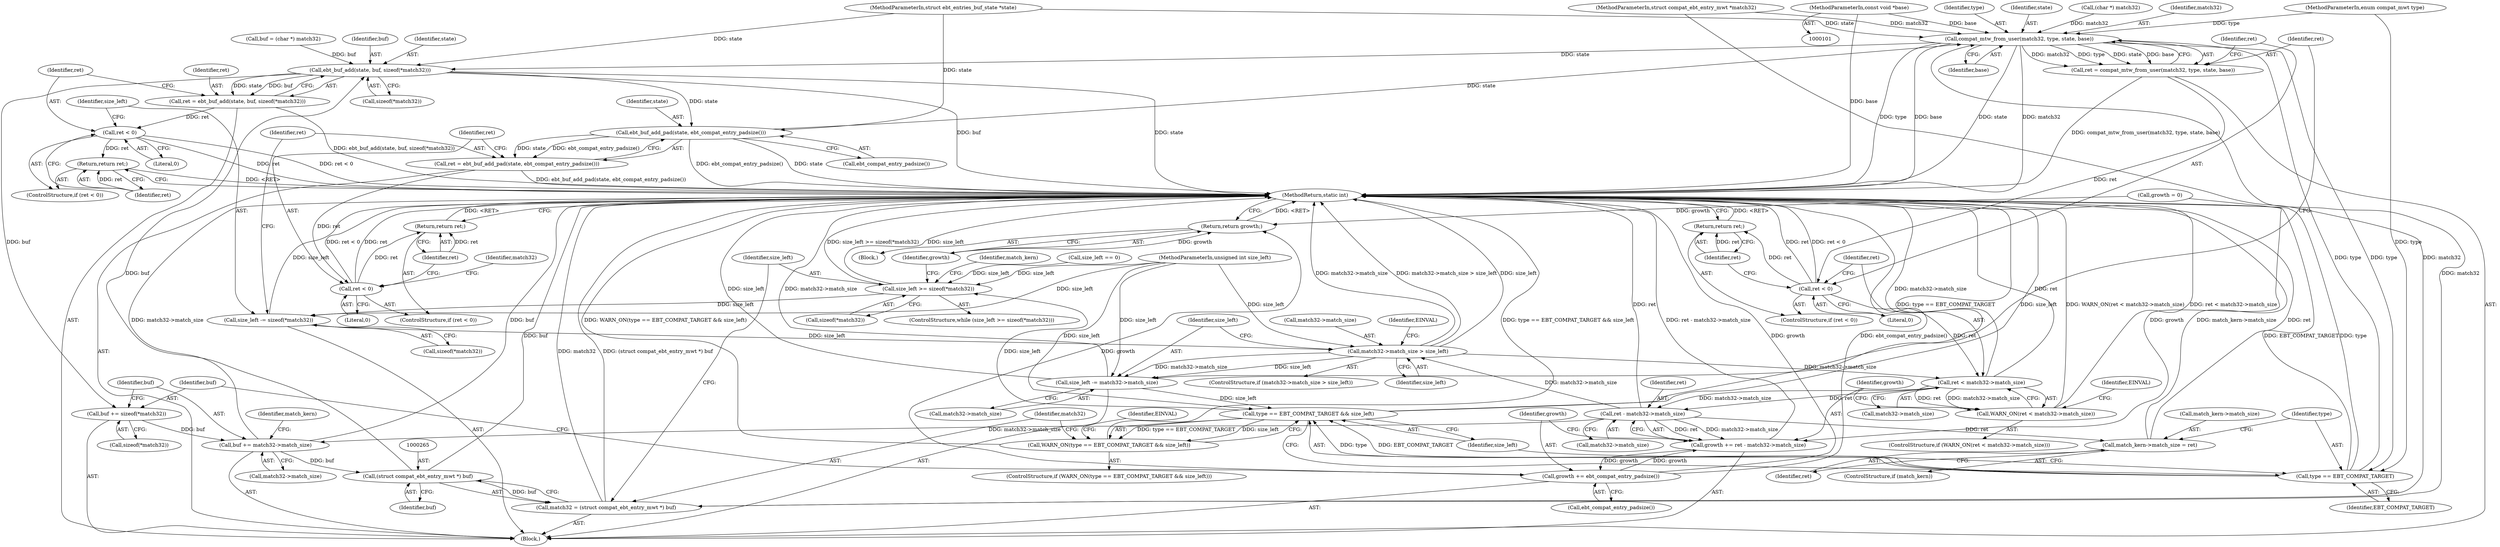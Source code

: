 digraph "0_linux_b71812168571fa55e44cdd0254471331b9c4c4c6@pointer" {
"1000106" [label="(MethodParameterIn,const void *base)"];
"1000204" [label="(Call,compat_mtw_from_user(match32, type, state, base))"];
"1000160" [label="(Call,ebt_buf_add(state, buf, sizeof(*match32)))"];
"1000158" [label="(Call,ret = ebt_buf_add(state, buf, sizeof(*match32)))"];
"1000167" [label="(Call,ret < 0)"];
"1000170" [label="(Return,return ret;)"];
"1000179" [label="(Call,ebt_buf_add_pad(state, ebt_compat_entry_padsize()))"];
"1000177" [label="(Call,ret = ebt_buf_add_pad(state, ebt_compat_entry_padsize()))"];
"1000183" [label="(Call,ret < 0)"];
"1000186" [label="(Return,return ret;)"];
"1000235" [label="(Call,buf += sizeof(*match32))"];
"1000240" [label="(Call,buf += match32->match_size)"];
"1000264" [label="(Call,(struct compat_ebt_entry_mwt *) buf)"];
"1000262" [label="(Call,match32 = (struct compat_ebt_entry_mwt *) buf)"];
"1000202" [label="(Call,ret = compat_mtw_from_user(match32, type, state, base))"];
"1000210" [label="(Call,ret < 0)"];
"1000213" [label="(Return,return ret;)"];
"1000217" [label="(Call,ret < match32->match_size)"];
"1000216" [label="(Call,WARN_ON(ret < match32->match_size))"];
"1000227" [label="(Call,ret - match32->match_size)"];
"1000189" [label="(Call,match32->match_size > size_left)"];
"1000197" [label="(Call,size_left -= match32->match_size)"];
"1000254" [label="(Call,type == EBT_COMPAT_TARGET && size_left)"];
"1000125" [label="(Call,size_left >= sizeof(*match32))"];
"1000172" [label="(Call,size_left -= sizeof(*match32))"];
"1000253" [label="(Call,WARN_ON(type == EBT_COMPAT_TARGET && size_left))"];
"1000225" [label="(Call,growth += ret - match32->match_size)"];
"1000232" [label="(Call,growth += ebt_compat_entry_padsize())"];
"1000267" [label="(Return,return growth;)"];
"1000247" [label="(Call,match_kern->match_size = ret)"];
"1000255" [label="(Call,type == EBT_COMPAT_TARGET)"];
"1000188" [label="(ControlStructure,if (match32->match_size > size_left))"];
"1000240" [label="(Call,buf += match32->match_size)"];
"1000183" [label="(Call,ret < 0)"];
"1000266" [label="(Identifier,buf)"];
"1000262" [label="(Call,match32 = (struct compat_ebt_entry_mwt *) buf)"];
"1000205" [label="(Identifier,match32)"];
"1000219" [label="(Call,match32->match_size)"];
"1000199" [label="(Call,match32->match_size)"];
"1000125" [label="(Call,size_left >= sizeof(*match32))"];
"1000186" [label="(Return,return ret;)"];
"1000235" [label="(Call,buf += sizeof(*match32))"];
"1000109" [label="(Call,growth = 0)"];
"1000105" [label="(MethodParameterIn,struct ebt_entries_buf_state *state)"];
"1000257" [label="(Identifier,EBT_COMPAT_TARGET)"];
"1000208" [label="(Identifier,base)"];
"1000119" [label="(Call,buf = (char *) match32)"];
"1000134" [label="(Identifier,match_kern)"];
"1000202" [label="(Call,ret = compat_mtw_from_user(match32, type, state, base))"];
"1000166" [label="(ControlStructure,if (ret < 0))"];
"1000227" [label="(Call,ret - match32->match_size)"];
"1000172" [label="(Call,size_left -= sizeof(*match32))"];
"1000211" [label="(Identifier,ret)"];
"1000256" [label="(Identifier,type)"];
"1000232" [label="(Call,growth += ebt_compat_entry_padsize())"];
"1000258" [label="(Identifier,size_left)"];
"1000180" [label="(Identifier,state)"];
"1000127" [label="(Call,sizeof(*match32))"];
"1000269" [label="(MethodReturn,static int)"];
"1000241" [label="(Identifier,buf)"];
"1000263" [label="(Identifier,match32)"];
"1000121" [label="(Call,(char *) match32)"];
"1000255" [label="(Call,type == EBT_COMPAT_TARGET)"];
"1000246" [label="(Identifier,match_kern)"];
"1000181" [label="(Call,ebt_compat_entry_padsize())"];
"1000185" [label="(Literal,0)"];
"1000162" [label="(Identifier,buf)"];
"1000217" [label="(Call,ret < match32->match_size)"];
"1000204" [label="(Call,compat_mtw_from_user(match32, type, state, base))"];
"1000215" [label="(ControlStructure,if (WARN_ON(ret < match32->match_size)))"];
"1000104" [label="(MethodParameterIn,enum compat_mwt type)"];
"1000171" [label="(Identifier,ret)"];
"1000267" [label="(Return,return growth;)"];
"1000163" [label="(Call,sizeof(*match32))"];
"1000177" [label="(Call,ret = ebt_buf_add_pad(state, ebt_compat_entry_padsize()))"];
"1000216" [label="(Call,WARN_ON(ret < match32->match_size))"];
"1000242" [label="(Call,match32->match_size)"];
"1000233" [label="(Identifier,growth)"];
"1000168" [label="(Identifier,ret)"];
"1000190" [label="(Call,match32->match_size)"];
"1000170" [label="(Return,return ret;)"];
"1000254" [label="(Call,type == EBT_COMPAT_TARGET && size_left)"];
"1000248" [label="(Call,match_kern->match_size)"];
"1000174" [label="(Call,sizeof(*match32))"];
"1000158" [label="(Call,ret = ebt_buf_add(state, buf, sizeof(*match32)))"];
"1000193" [label="(Identifier,size_left)"];
"1000114" [label="(Call,size_left == 0)"];
"1000178" [label="(Identifier,ret)"];
"1000124" [label="(ControlStructure,while (size_left >= sizeof(*match32)))"];
"1000261" [label="(Identifier,EINVAL)"];
"1000169" [label="(Literal,0)"];
"1000251" [label="(Identifier,ret)"];
"1000226" [label="(Identifier,growth)"];
"1000206" [label="(Identifier,type)"];
"1000203" [label="(Identifier,ret)"];
"1000236" [label="(Identifier,buf)"];
"1000210" [label="(Call,ret < 0)"];
"1000264" [label="(Call,(struct compat_ebt_entry_mwt *) buf)"];
"1000161" [label="(Identifier,state)"];
"1000253" [label="(Call,WARN_ON(type == EBT_COMPAT_TARGET && size_left))"];
"1000167" [label="(Call,ret < 0)"];
"1000268" [label="(Identifier,growth)"];
"1000245" [label="(ControlStructure,if (match_kern))"];
"1000103" [label="(MethodParameterIn,unsigned int size_left)"];
"1000197" [label="(Call,size_left -= match32->match_size)"];
"1000209" [label="(ControlStructure,if (ret < 0))"];
"1000234" [label="(Call,ebt_compat_entry_padsize())"];
"1000107" [label="(Block,)"];
"1000252" [label="(ControlStructure,if (WARN_ON(type == EBT_COMPAT_TARGET && size_left)))"];
"1000187" [label="(Identifier,ret)"];
"1000212" [label="(Literal,0)"];
"1000126" [label="(Identifier,size_left)"];
"1000159" [label="(Identifier,ret)"];
"1000184" [label="(Identifier,ret)"];
"1000218" [label="(Identifier,ret)"];
"1000207" [label="(Identifier,state)"];
"1000214" [label="(Identifier,ret)"];
"1000229" [label="(Call,match32->match_size)"];
"1000102" [label="(MethodParameterIn,struct compat_ebt_entry_mwt *match32)"];
"1000237" [label="(Call,sizeof(*match32))"];
"1000228" [label="(Identifier,ret)"];
"1000196" [label="(Identifier,EINVAL)"];
"1000189" [label="(Call,match32->match_size > size_left)"];
"1000225" [label="(Call,growth += ret - match32->match_size)"];
"1000247" [label="(Call,match_kern->match_size = ret)"];
"1000173" [label="(Identifier,size_left)"];
"1000182" [label="(ControlStructure,if (ret < 0))"];
"1000106" [label="(MethodParameterIn,const void *base)"];
"1000224" [label="(Identifier,EINVAL)"];
"1000198" [label="(Identifier,size_left)"];
"1000191" [label="(Identifier,match32)"];
"1000179" [label="(Call,ebt_buf_add_pad(state, ebt_compat_entry_padsize()))"];
"1000160" [label="(Call,ebt_buf_add(state, buf, sizeof(*match32)))"];
"1000130" [label="(Block,)"];
"1000213" [label="(Return,return ret;)"];
"1000106" -> "1000101"  [label="AST: "];
"1000106" -> "1000269"  [label="DDG: base"];
"1000106" -> "1000204"  [label="DDG: base"];
"1000204" -> "1000202"  [label="AST: "];
"1000204" -> "1000208"  [label="CFG: "];
"1000205" -> "1000204"  [label="AST: "];
"1000206" -> "1000204"  [label="AST: "];
"1000207" -> "1000204"  [label="AST: "];
"1000208" -> "1000204"  [label="AST: "];
"1000202" -> "1000204"  [label="CFG: "];
"1000204" -> "1000269"  [label="DDG: type"];
"1000204" -> "1000269"  [label="DDG: base"];
"1000204" -> "1000269"  [label="DDG: state"];
"1000204" -> "1000269"  [label="DDG: match32"];
"1000204" -> "1000160"  [label="DDG: state"];
"1000204" -> "1000202"  [label="DDG: match32"];
"1000204" -> "1000202"  [label="DDG: type"];
"1000204" -> "1000202"  [label="DDG: state"];
"1000204" -> "1000202"  [label="DDG: base"];
"1000121" -> "1000204"  [label="DDG: match32"];
"1000262" -> "1000204"  [label="DDG: match32"];
"1000102" -> "1000204"  [label="DDG: match32"];
"1000255" -> "1000204"  [label="DDG: type"];
"1000104" -> "1000204"  [label="DDG: type"];
"1000179" -> "1000204"  [label="DDG: state"];
"1000105" -> "1000204"  [label="DDG: state"];
"1000204" -> "1000255"  [label="DDG: type"];
"1000160" -> "1000158"  [label="AST: "];
"1000160" -> "1000163"  [label="CFG: "];
"1000161" -> "1000160"  [label="AST: "];
"1000162" -> "1000160"  [label="AST: "];
"1000163" -> "1000160"  [label="AST: "];
"1000158" -> "1000160"  [label="CFG: "];
"1000160" -> "1000269"  [label="DDG: buf"];
"1000160" -> "1000269"  [label="DDG: state"];
"1000160" -> "1000158"  [label="DDG: state"];
"1000160" -> "1000158"  [label="DDG: buf"];
"1000105" -> "1000160"  [label="DDG: state"];
"1000264" -> "1000160"  [label="DDG: buf"];
"1000119" -> "1000160"  [label="DDG: buf"];
"1000160" -> "1000179"  [label="DDG: state"];
"1000160" -> "1000235"  [label="DDG: buf"];
"1000158" -> "1000130"  [label="AST: "];
"1000159" -> "1000158"  [label="AST: "];
"1000168" -> "1000158"  [label="CFG: "];
"1000158" -> "1000269"  [label="DDG: ebt_buf_add(state, buf, sizeof(*match32))"];
"1000158" -> "1000167"  [label="DDG: ret"];
"1000167" -> "1000166"  [label="AST: "];
"1000167" -> "1000169"  [label="CFG: "];
"1000168" -> "1000167"  [label="AST: "];
"1000169" -> "1000167"  [label="AST: "];
"1000171" -> "1000167"  [label="CFG: "];
"1000173" -> "1000167"  [label="CFG: "];
"1000167" -> "1000269"  [label="DDG: ret"];
"1000167" -> "1000269"  [label="DDG: ret < 0"];
"1000167" -> "1000170"  [label="DDG: ret"];
"1000170" -> "1000166"  [label="AST: "];
"1000170" -> "1000171"  [label="CFG: "];
"1000171" -> "1000170"  [label="AST: "];
"1000269" -> "1000170"  [label="CFG: "];
"1000170" -> "1000269"  [label="DDG: <RET>"];
"1000171" -> "1000170"  [label="DDG: ret"];
"1000179" -> "1000177"  [label="AST: "];
"1000179" -> "1000181"  [label="CFG: "];
"1000180" -> "1000179"  [label="AST: "];
"1000181" -> "1000179"  [label="AST: "];
"1000177" -> "1000179"  [label="CFG: "];
"1000179" -> "1000269"  [label="DDG: ebt_compat_entry_padsize()"];
"1000179" -> "1000269"  [label="DDG: state"];
"1000179" -> "1000177"  [label="DDG: state"];
"1000179" -> "1000177"  [label="DDG: ebt_compat_entry_padsize()"];
"1000105" -> "1000179"  [label="DDG: state"];
"1000177" -> "1000130"  [label="AST: "];
"1000178" -> "1000177"  [label="AST: "];
"1000184" -> "1000177"  [label="CFG: "];
"1000177" -> "1000269"  [label="DDG: ebt_buf_add_pad(state, ebt_compat_entry_padsize())"];
"1000177" -> "1000183"  [label="DDG: ret"];
"1000183" -> "1000182"  [label="AST: "];
"1000183" -> "1000185"  [label="CFG: "];
"1000184" -> "1000183"  [label="AST: "];
"1000185" -> "1000183"  [label="AST: "];
"1000187" -> "1000183"  [label="CFG: "];
"1000191" -> "1000183"  [label="CFG: "];
"1000183" -> "1000269"  [label="DDG: ret"];
"1000183" -> "1000269"  [label="DDG: ret < 0"];
"1000183" -> "1000186"  [label="DDG: ret"];
"1000186" -> "1000182"  [label="AST: "];
"1000186" -> "1000187"  [label="CFG: "];
"1000187" -> "1000186"  [label="AST: "];
"1000269" -> "1000186"  [label="CFG: "];
"1000186" -> "1000269"  [label="DDG: <RET>"];
"1000187" -> "1000186"  [label="DDG: ret"];
"1000235" -> "1000130"  [label="AST: "];
"1000235" -> "1000237"  [label="CFG: "];
"1000236" -> "1000235"  [label="AST: "];
"1000237" -> "1000235"  [label="AST: "];
"1000241" -> "1000235"  [label="CFG: "];
"1000235" -> "1000240"  [label="DDG: buf"];
"1000240" -> "1000130"  [label="AST: "];
"1000240" -> "1000242"  [label="CFG: "];
"1000241" -> "1000240"  [label="AST: "];
"1000242" -> "1000240"  [label="AST: "];
"1000246" -> "1000240"  [label="CFG: "];
"1000240" -> "1000269"  [label="DDG: match32->match_size"];
"1000240" -> "1000269"  [label="DDG: buf"];
"1000227" -> "1000240"  [label="DDG: match32->match_size"];
"1000240" -> "1000264"  [label="DDG: buf"];
"1000264" -> "1000262"  [label="AST: "];
"1000264" -> "1000266"  [label="CFG: "];
"1000265" -> "1000264"  [label="AST: "];
"1000266" -> "1000264"  [label="AST: "];
"1000262" -> "1000264"  [label="CFG: "];
"1000264" -> "1000269"  [label="DDG: buf"];
"1000264" -> "1000262"  [label="DDG: buf"];
"1000262" -> "1000130"  [label="AST: "];
"1000263" -> "1000262"  [label="AST: "];
"1000126" -> "1000262"  [label="CFG: "];
"1000262" -> "1000269"  [label="DDG: match32"];
"1000262" -> "1000269"  [label="DDG: (struct compat_ebt_entry_mwt *) buf"];
"1000102" -> "1000262"  [label="DDG: match32"];
"1000202" -> "1000130"  [label="AST: "];
"1000203" -> "1000202"  [label="AST: "];
"1000211" -> "1000202"  [label="CFG: "];
"1000202" -> "1000269"  [label="DDG: compat_mtw_from_user(match32, type, state, base)"];
"1000202" -> "1000210"  [label="DDG: ret"];
"1000210" -> "1000209"  [label="AST: "];
"1000210" -> "1000212"  [label="CFG: "];
"1000211" -> "1000210"  [label="AST: "];
"1000212" -> "1000210"  [label="AST: "];
"1000214" -> "1000210"  [label="CFG: "];
"1000218" -> "1000210"  [label="CFG: "];
"1000210" -> "1000269"  [label="DDG: ret < 0"];
"1000210" -> "1000269"  [label="DDG: ret"];
"1000210" -> "1000213"  [label="DDG: ret"];
"1000210" -> "1000217"  [label="DDG: ret"];
"1000213" -> "1000209"  [label="AST: "];
"1000213" -> "1000214"  [label="CFG: "];
"1000214" -> "1000213"  [label="AST: "];
"1000269" -> "1000213"  [label="CFG: "];
"1000213" -> "1000269"  [label="DDG: <RET>"];
"1000214" -> "1000213"  [label="DDG: ret"];
"1000217" -> "1000216"  [label="AST: "];
"1000217" -> "1000219"  [label="CFG: "];
"1000218" -> "1000217"  [label="AST: "];
"1000219" -> "1000217"  [label="AST: "];
"1000216" -> "1000217"  [label="CFG: "];
"1000217" -> "1000269"  [label="DDG: match32->match_size"];
"1000217" -> "1000269"  [label="DDG: ret"];
"1000217" -> "1000216"  [label="DDG: ret"];
"1000217" -> "1000216"  [label="DDG: match32->match_size"];
"1000189" -> "1000217"  [label="DDG: match32->match_size"];
"1000217" -> "1000227"  [label="DDG: ret"];
"1000217" -> "1000227"  [label="DDG: match32->match_size"];
"1000216" -> "1000215"  [label="AST: "];
"1000224" -> "1000216"  [label="CFG: "];
"1000226" -> "1000216"  [label="CFG: "];
"1000216" -> "1000269"  [label="DDG: WARN_ON(ret < match32->match_size)"];
"1000216" -> "1000269"  [label="DDG: ret < match32->match_size"];
"1000227" -> "1000225"  [label="AST: "];
"1000227" -> "1000229"  [label="CFG: "];
"1000228" -> "1000227"  [label="AST: "];
"1000229" -> "1000227"  [label="AST: "];
"1000225" -> "1000227"  [label="CFG: "];
"1000227" -> "1000269"  [label="DDG: ret"];
"1000227" -> "1000189"  [label="DDG: match32->match_size"];
"1000227" -> "1000225"  [label="DDG: ret"];
"1000227" -> "1000225"  [label="DDG: match32->match_size"];
"1000227" -> "1000247"  [label="DDG: ret"];
"1000189" -> "1000188"  [label="AST: "];
"1000189" -> "1000193"  [label="CFG: "];
"1000190" -> "1000189"  [label="AST: "];
"1000193" -> "1000189"  [label="AST: "];
"1000196" -> "1000189"  [label="CFG: "];
"1000198" -> "1000189"  [label="CFG: "];
"1000189" -> "1000269"  [label="DDG: match32->match_size"];
"1000189" -> "1000269"  [label="DDG: match32->match_size > size_left"];
"1000189" -> "1000269"  [label="DDG: size_left"];
"1000172" -> "1000189"  [label="DDG: size_left"];
"1000103" -> "1000189"  [label="DDG: size_left"];
"1000189" -> "1000197"  [label="DDG: match32->match_size"];
"1000189" -> "1000197"  [label="DDG: size_left"];
"1000197" -> "1000130"  [label="AST: "];
"1000197" -> "1000199"  [label="CFG: "];
"1000198" -> "1000197"  [label="AST: "];
"1000199" -> "1000197"  [label="AST: "];
"1000203" -> "1000197"  [label="CFG: "];
"1000197" -> "1000269"  [label="DDG: match32->match_size"];
"1000197" -> "1000269"  [label="DDG: size_left"];
"1000103" -> "1000197"  [label="DDG: size_left"];
"1000197" -> "1000254"  [label="DDG: size_left"];
"1000254" -> "1000253"  [label="AST: "];
"1000254" -> "1000255"  [label="CFG: "];
"1000254" -> "1000258"  [label="CFG: "];
"1000255" -> "1000254"  [label="AST: "];
"1000258" -> "1000254"  [label="AST: "];
"1000253" -> "1000254"  [label="CFG: "];
"1000254" -> "1000269"  [label="DDG: type == EBT_COMPAT_TARGET"];
"1000254" -> "1000269"  [label="DDG: size_left"];
"1000254" -> "1000125"  [label="DDG: size_left"];
"1000254" -> "1000253"  [label="DDG: type == EBT_COMPAT_TARGET"];
"1000254" -> "1000253"  [label="DDG: size_left"];
"1000255" -> "1000254"  [label="DDG: type"];
"1000255" -> "1000254"  [label="DDG: EBT_COMPAT_TARGET"];
"1000103" -> "1000254"  [label="DDG: size_left"];
"1000125" -> "1000124"  [label="AST: "];
"1000125" -> "1000127"  [label="CFG: "];
"1000126" -> "1000125"  [label="AST: "];
"1000127" -> "1000125"  [label="AST: "];
"1000134" -> "1000125"  [label="CFG: "];
"1000268" -> "1000125"  [label="CFG: "];
"1000125" -> "1000269"  [label="DDG: size_left"];
"1000125" -> "1000269"  [label="DDG: size_left >= sizeof(*match32)"];
"1000114" -> "1000125"  [label="DDG: size_left"];
"1000103" -> "1000125"  [label="DDG: size_left"];
"1000125" -> "1000172"  [label="DDG: size_left"];
"1000172" -> "1000130"  [label="AST: "];
"1000172" -> "1000174"  [label="CFG: "];
"1000173" -> "1000172"  [label="AST: "];
"1000174" -> "1000172"  [label="AST: "];
"1000178" -> "1000172"  [label="CFG: "];
"1000172" -> "1000269"  [label="DDG: size_left"];
"1000103" -> "1000172"  [label="DDG: size_left"];
"1000253" -> "1000252"  [label="AST: "];
"1000261" -> "1000253"  [label="CFG: "];
"1000263" -> "1000253"  [label="CFG: "];
"1000253" -> "1000269"  [label="DDG: WARN_ON(type == EBT_COMPAT_TARGET && size_left)"];
"1000253" -> "1000269"  [label="DDG: type == EBT_COMPAT_TARGET && size_left"];
"1000225" -> "1000130"  [label="AST: "];
"1000226" -> "1000225"  [label="AST: "];
"1000233" -> "1000225"  [label="CFG: "];
"1000225" -> "1000269"  [label="DDG: ret - match32->match_size"];
"1000232" -> "1000225"  [label="DDG: growth"];
"1000109" -> "1000225"  [label="DDG: growth"];
"1000225" -> "1000232"  [label="DDG: growth"];
"1000232" -> "1000130"  [label="AST: "];
"1000232" -> "1000234"  [label="CFG: "];
"1000233" -> "1000232"  [label="AST: "];
"1000234" -> "1000232"  [label="AST: "];
"1000236" -> "1000232"  [label="CFG: "];
"1000232" -> "1000269"  [label="DDG: growth"];
"1000232" -> "1000269"  [label="DDG: ebt_compat_entry_padsize()"];
"1000232" -> "1000267"  [label="DDG: growth"];
"1000267" -> "1000107"  [label="AST: "];
"1000267" -> "1000268"  [label="CFG: "];
"1000268" -> "1000267"  [label="AST: "];
"1000269" -> "1000267"  [label="CFG: "];
"1000267" -> "1000269"  [label="DDG: <RET>"];
"1000268" -> "1000267"  [label="DDG: growth"];
"1000109" -> "1000267"  [label="DDG: growth"];
"1000247" -> "1000245"  [label="AST: "];
"1000247" -> "1000251"  [label="CFG: "];
"1000248" -> "1000247"  [label="AST: "];
"1000251" -> "1000247"  [label="AST: "];
"1000256" -> "1000247"  [label="CFG: "];
"1000247" -> "1000269"  [label="DDG: match_kern->match_size"];
"1000247" -> "1000269"  [label="DDG: ret"];
"1000255" -> "1000257"  [label="CFG: "];
"1000256" -> "1000255"  [label="AST: "];
"1000257" -> "1000255"  [label="AST: "];
"1000258" -> "1000255"  [label="CFG: "];
"1000255" -> "1000269"  [label="DDG: EBT_COMPAT_TARGET"];
"1000255" -> "1000269"  [label="DDG: type"];
"1000104" -> "1000255"  [label="DDG: type"];
}
